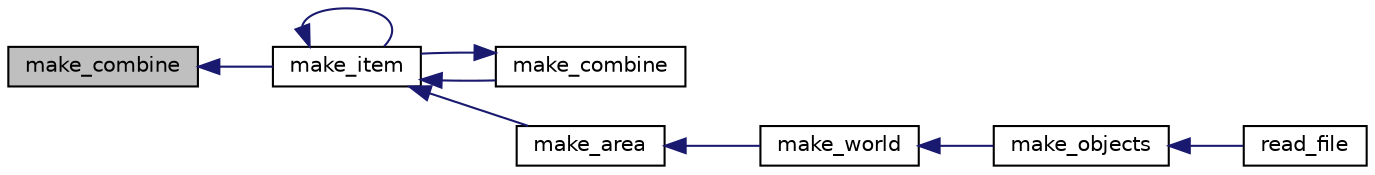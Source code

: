 digraph G
{
  edge [fontname="Helvetica",fontsize="10",labelfontname="Helvetica",labelfontsize="10"];
  node [fontname="Helvetica",fontsize="10",shape=record];
  rankdir="LR";
  Node1 [label="make_combine",height=0.2,width=0.4,color="black", fillcolor="grey75", style="filled" fontcolor="black"];
  Node1 -> Node2 [dir="back",color="midnightblue",fontsize="10",style="solid"];
  Node2 [label="make_item",height=0.2,width=0.4,color="black", fillcolor="white", style="filled",URL="$parser_8h.html#a3421b449747c2e99c3fa10aa82670030"];
  Node2 -> Node3 [dir="back",color="midnightblue",fontsize="10",style="solid"];
  Node3 [label="make_combine",height=0.2,width=0.4,color="black", fillcolor="white", style="filled",URL="$parser_8h.html#a36b388b045cfd98000bb0a66df600421"];
  Node3 -> Node2 [dir="back",color="midnightblue",fontsize="10",style="solid"];
  Node2 -> Node2 [dir="back",color="midnightblue",fontsize="10",style="solid"];
  Node2 -> Node4 [dir="back",color="midnightblue",fontsize="10",style="solid"];
  Node4 [label="make_area",height=0.2,width=0.4,color="black", fillcolor="white", style="filled",URL="$parser_8h.html#aa0a2a8e7e35261c36a5268b099b972c0"];
  Node4 -> Node5 [dir="back",color="midnightblue",fontsize="10",style="solid"];
  Node5 [label="make_world",height=0.2,width=0.4,color="black", fillcolor="white", style="filled",URL="$parser_8h.html#aa822a7164b884d2b057604a10a69f160"];
  Node5 -> Node6 [dir="back",color="midnightblue",fontsize="10",style="solid"];
  Node6 [label="make_objects",height=0.2,width=0.4,color="black", fillcolor="white", style="filled",URL="$parser_8h.html#a0770bb1cd7b266aa1bdaca961380244c"];
  Node6 -> Node7 [dir="back",color="midnightblue",fontsize="10",style="solid"];
  Node7 [label="read_file",height=0.2,width=0.4,color="black", fillcolor="white", style="filled",URL="$parser_8h.html#a56cad0ffafea1cb6e859d550e423d599"];
}
